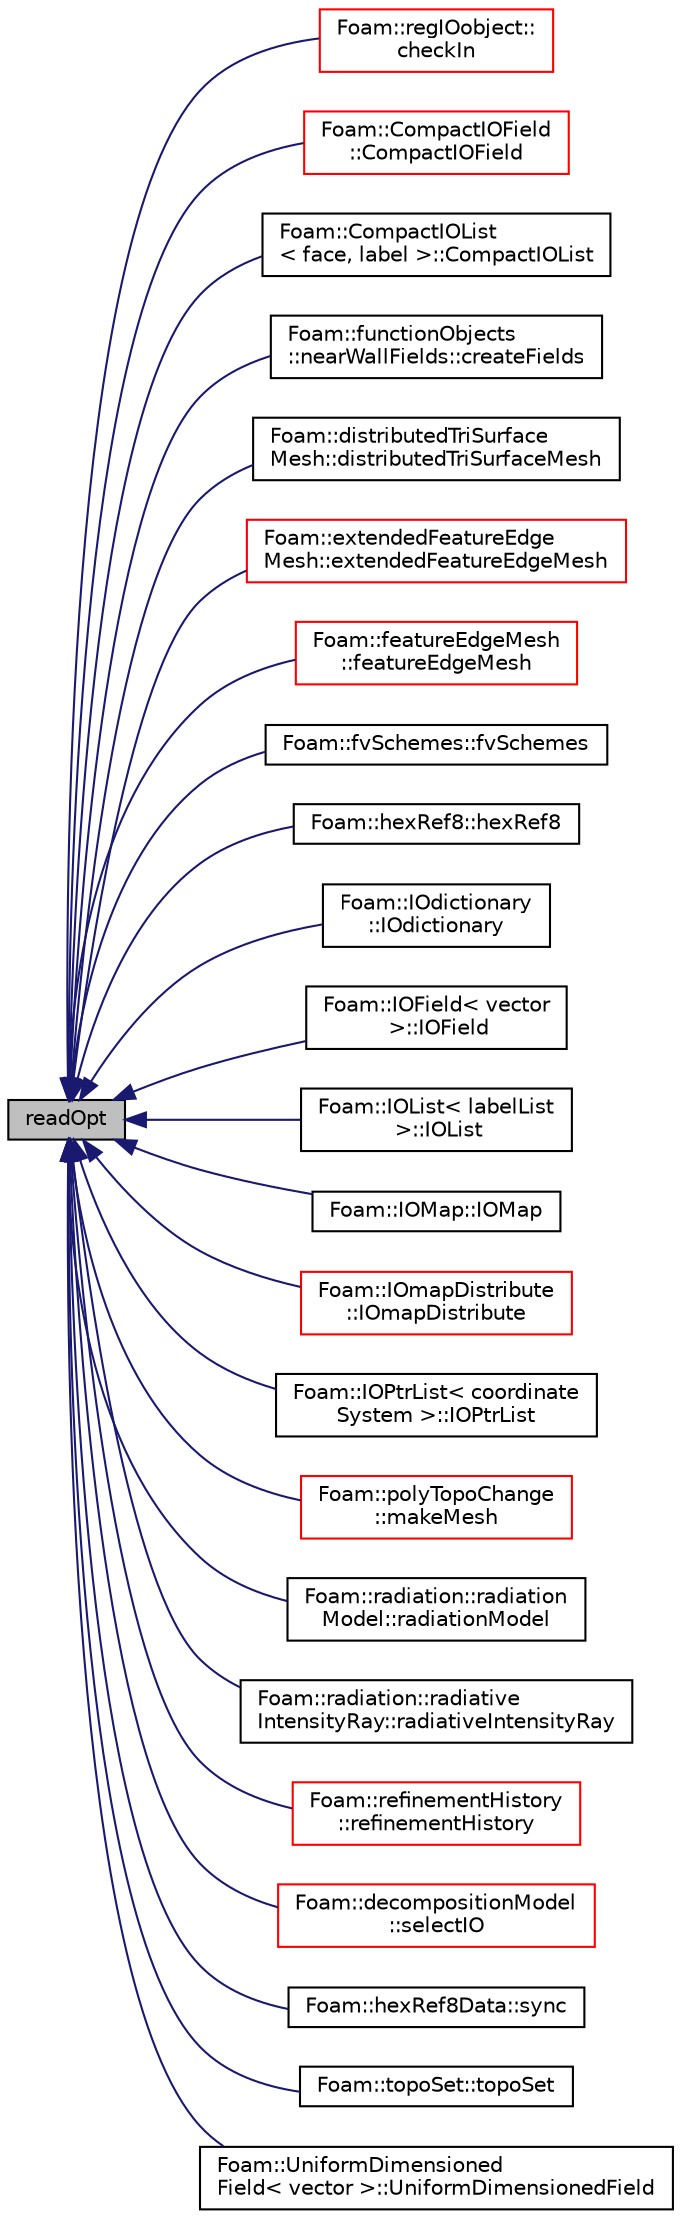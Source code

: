 digraph "readOpt"
{
  bgcolor="transparent";
  edge [fontname="Helvetica",fontsize="10",labelfontname="Helvetica",labelfontsize="10"];
  node [fontname="Helvetica",fontsize="10",shape=record];
  rankdir="LR";
  Node12164 [label="readOpt",height=0.2,width=0.4,color="black", fillcolor="grey75", style="filled", fontcolor="black"];
  Node12164 -> Node12165 [dir="back",color="midnightblue",fontsize="10",style="solid",fontname="Helvetica"];
  Node12165 [label="Foam::regIOobject::\lcheckIn",height=0.2,width=0.4,color="red",URL="$a27441.html#af9e300b410088279d671077efe9751f8",tooltip="Add object to registry. "];
  Node12164 -> Node12427 [dir="back",color="midnightblue",fontsize="10",style="solid",fontname="Helvetica"];
  Node12427 [label="Foam::CompactIOField\l::CompactIOField",height=0.2,width=0.4,color="red",URL="$a27257.html#ac9b455708292068ed366a602554465c0",tooltip="Construct from IOobject. "];
  Node12164 -> Node12429 [dir="back",color="midnightblue",fontsize="10",style="solid",fontname="Helvetica"];
  Node12429 [label="Foam::CompactIOList\l\< face, label \>::CompactIOList",height=0.2,width=0.4,color="black",URL="$a27261.html#ab3a434fd5f4f316ffb1afa6706ee72ba",tooltip="Construct from IOobject. "];
  Node12164 -> Node12430 [dir="back",color="midnightblue",fontsize="10",style="solid",fontname="Helvetica"];
  Node12430 [label="Foam::functionObjects\l::nearWallFields::createFields",height=0.2,width=0.4,color="black",URL="$a24233.html#a79cb97499da8fd79ae81c349140c75e0"];
  Node12164 -> Node12431 [dir="back",color="midnightblue",fontsize="10",style="solid",fontname="Helvetica"];
  Node12431 [label="Foam::distributedTriSurface\lMesh::distributedTriSurfaceMesh",height=0.2,width=0.4,color="black",URL="$a29993.html#a6a2bfdfbb57bb45cbcb9975d3de13547",tooltip="Construct read. Does findInstance to find io.local(). "];
  Node12164 -> Node12432 [dir="back",color="midnightblue",fontsize="10",style="solid",fontname="Helvetica"];
  Node12432 [label="Foam::extendedFeatureEdge\lMesh::extendedFeatureEdgeMesh",height=0.2,width=0.4,color="red",URL="$a22557.html#a6adc759f54c663e50dd82d3820540d57",tooltip="Construct (read) given an IOobject. "];
  Node12164 -> Node12434 [dir="back",color="midnightblue",fontsize="10",style="solid",fontname="Helvetica"];
  Node12434 [label="Foam::featureEdgeMesh\l::featureEdgeMesh",height=0.2,width=0.4,color="red",URL="$a22561.html#a7a53d15d141d0e33f9a731001cef160d",tooltip="Construct (read) given an IOobject. "];
  Node12164 -> Node12436 [dir="back",color="midnightblue",fontsize="10",style="solid",fontname="Helvetica"];
  Node12436 [label="Foam::fvSchemes::fvSchemes",height=0.2,width=0.4,color="black",URL="$a23345.html#ac2b2b1dada02424dea33da1c7fc8eac0",tooltip="Construct for objectRegistry. "];
  Node12164 -> Node12437 [dir="back",color="midnightblue",fontsize="10",style="solid",fontname="Helvetica"];
  Node12437 [label="Foam::hexRef8::hexRef8",height=0.2,width=0.4,color="black",URL="$a22413.html#a38c122950a32c54a78c49acb2637ac88",tooltip="Construct from mesh, read_if_present refinement data. "];
  Node12164 -> Node12438 [dir="back",color="midnightblue",fontsize="10",style="solid",fontname="Helvetica"];
  Node12438 [label="Foam::IOdictionary\l::IOdictionary",height=0.2,width=0.4,color="black",URL="$a27265.html#a668d1ac4fd646613b3a8063bd830a724",tooltip="Construct given an IOobject. "];
  Node12164 -> Node12439 [dir="back",color="midnightblue",fontsize="10",style="solid",fontname="Helvetica"];
  Node12439 [label="Foam::IOField\< vector\l \>::IOField",height=0.2,width=0.4,color="black",URL="$a27269.html#a49ba8c67aedb019c0fa96b8c0633791c",tooltip="Construct from IOobject. "];
  Node12164 -> Node12440 [dir="back",color="midnightblue",fontsize="10",style="solid",fontname="Helvetica"];
  Node12440 [label="Foam::IOList\< labelList\l \>::IOList",height=0.2,width=0.4,color="black",URL="$a27273.html#ae0055440fdb57f504778d8b2eee1ac58",tooltip="Construct from IOobject. "];
  Node12164 -> Node12441 [dir="back",color="midnightblue",fontsize="10",style="solid",fontname="Helvetica"];
  Node12441 [label="Foam::IOMap::IOMap",height=0.2,width=0.4,color="black",URL="$a27277.html#aaaa1e58f434ce991d31b01f241208125",tooltip="Construct from IOobject. "];
  Node12164 -> Node12442 [dir="back",color="midnightblue",fontsize="10",style="solid",fontname="Helvetica"];
  Node12442 [label="Foam::IOmapDistribute\l::IOmapDistribute",height=0.2,width=0.4,color="red",URL="$a28509.html#a99b889be4f9055fe99205ab9f40c70e9",tooltip="Construct given an IOobject. "];
  Node12164 -> Node12444 [dir="back",color="midnightblue",fontsize="10",style="solid",fontname="Helvetica"];
  Node12444 [label="Foam::IOPtrList\< coordinate\lSystem \>::IOPtrList",height=0.2,width=0.4,color="black",URL="$a27281.html#aa847f8ad3fd52249aaa4e517f2cd12c6",tooltip="Construct from IOobject using given Istream constructor class. "];
  Node12164 -> Node12445 [dir="back",color="midnightblue",fontsize="10",style="solid",fontname="Helvetica"];
  Node12445 [label="Foam::polyTopoChange\l::makeMesh",height=0.2,width=0.4,color="red",URL="$a22449.html#a53cd346c4116b75d2e9540d07c212149",tooltip="Create new mesh with old mesh patches. "];
  Node12164 -> Node12553 [dir="back",color="midnightblue",fontsize="10",style="solid",fontname="Helvetica"];
  Node12553 [label="Foam::radiation::radiation\lModel::radiationModel",height=0.2,width=0.4,color="black",URL="$a31377.html#a46a63d93931e17bf3e07239f4004e79e",tooltip="Construct from components. "];
  Node12164 -> Node12554 [dir="back",color="midnightblue",fontsize="10",style="solid",fontname="Helvetica"];
  Node12554 [label="Foam::radiation::radiative\lIntensityRay::radiativeIntensityRay",height=0.2,width=0.4,color="black",URL="$a31361.html#a8ff1f62493fd44fbfb25c919f14bdc70",tooltip="Construct form components. "];
  Node12164 -> Node12555 [dir="back",color="midnightblue",fontsize="10",style="solid",fontname="Helvetica"];
  Node12555 [label="Foam::refinementHistory\l::refinementHistory",height=0.2,width=0.4,color="red",URL="$a22421.html#abdde36146e178ec3c82147ab8e08b54f",tooltip="Construct (read) given an IOobject. If global number of visible. "];
  Node12164 -> Node12558 [dir="back",color="midnightblue",fontsize="10",style="solid",fontname="Helvetica"];
  Node12558 [label="Foam::decompositionModel\l::selectIO",height=0.2,width=0.4,color="red",URL="$a29905.html#ae02a381aba966f0869732e9fa352d890",tooltip="Helper: return IOobject with optionally absolute path provided. "];
  Node12164 -> Node12561 [dir="back",color="midnightblue",fontsize="10",style="solid",fontname="Helvetica"];
  Node12561 [label="Foam::hexRef8Data::sync",height=0.2,width=0.4,color="black",URL="$a22417.html#a834636235980f6a572a93d8bb308ce13",tooltip="Parallel synchronise. This enforces valid objects on all processors. "];
  Node12164 -> Node12562 [dir="back",color="midnightblue",fontsize="10",style="solid",fontname="Helvetica"];
  Node12562 [label="Foam::topoSet::topoSet",height=0.2,width=0.4,color="black",URL="$a26597.html#a7f2725dedd181d160c28699ed51ac090",tooltip="Construct from IOobject as explicitly passed type. "];
  Node12164 -> Node12563 [dir="back",color="midnightblue",fontsize="10",style="solid",fontname="Helvetica"];
  Node12563 [label="Foam::UniformDimensioned\lField\< vector \>::UniformDimensionedField",height=0.2,width=0.4,color="black",URL="$a27765.html#a1482014be1755b9f28767af9c8b8573a",tooltip="Construct from components. Either reads or uses supplied value. "];
}
